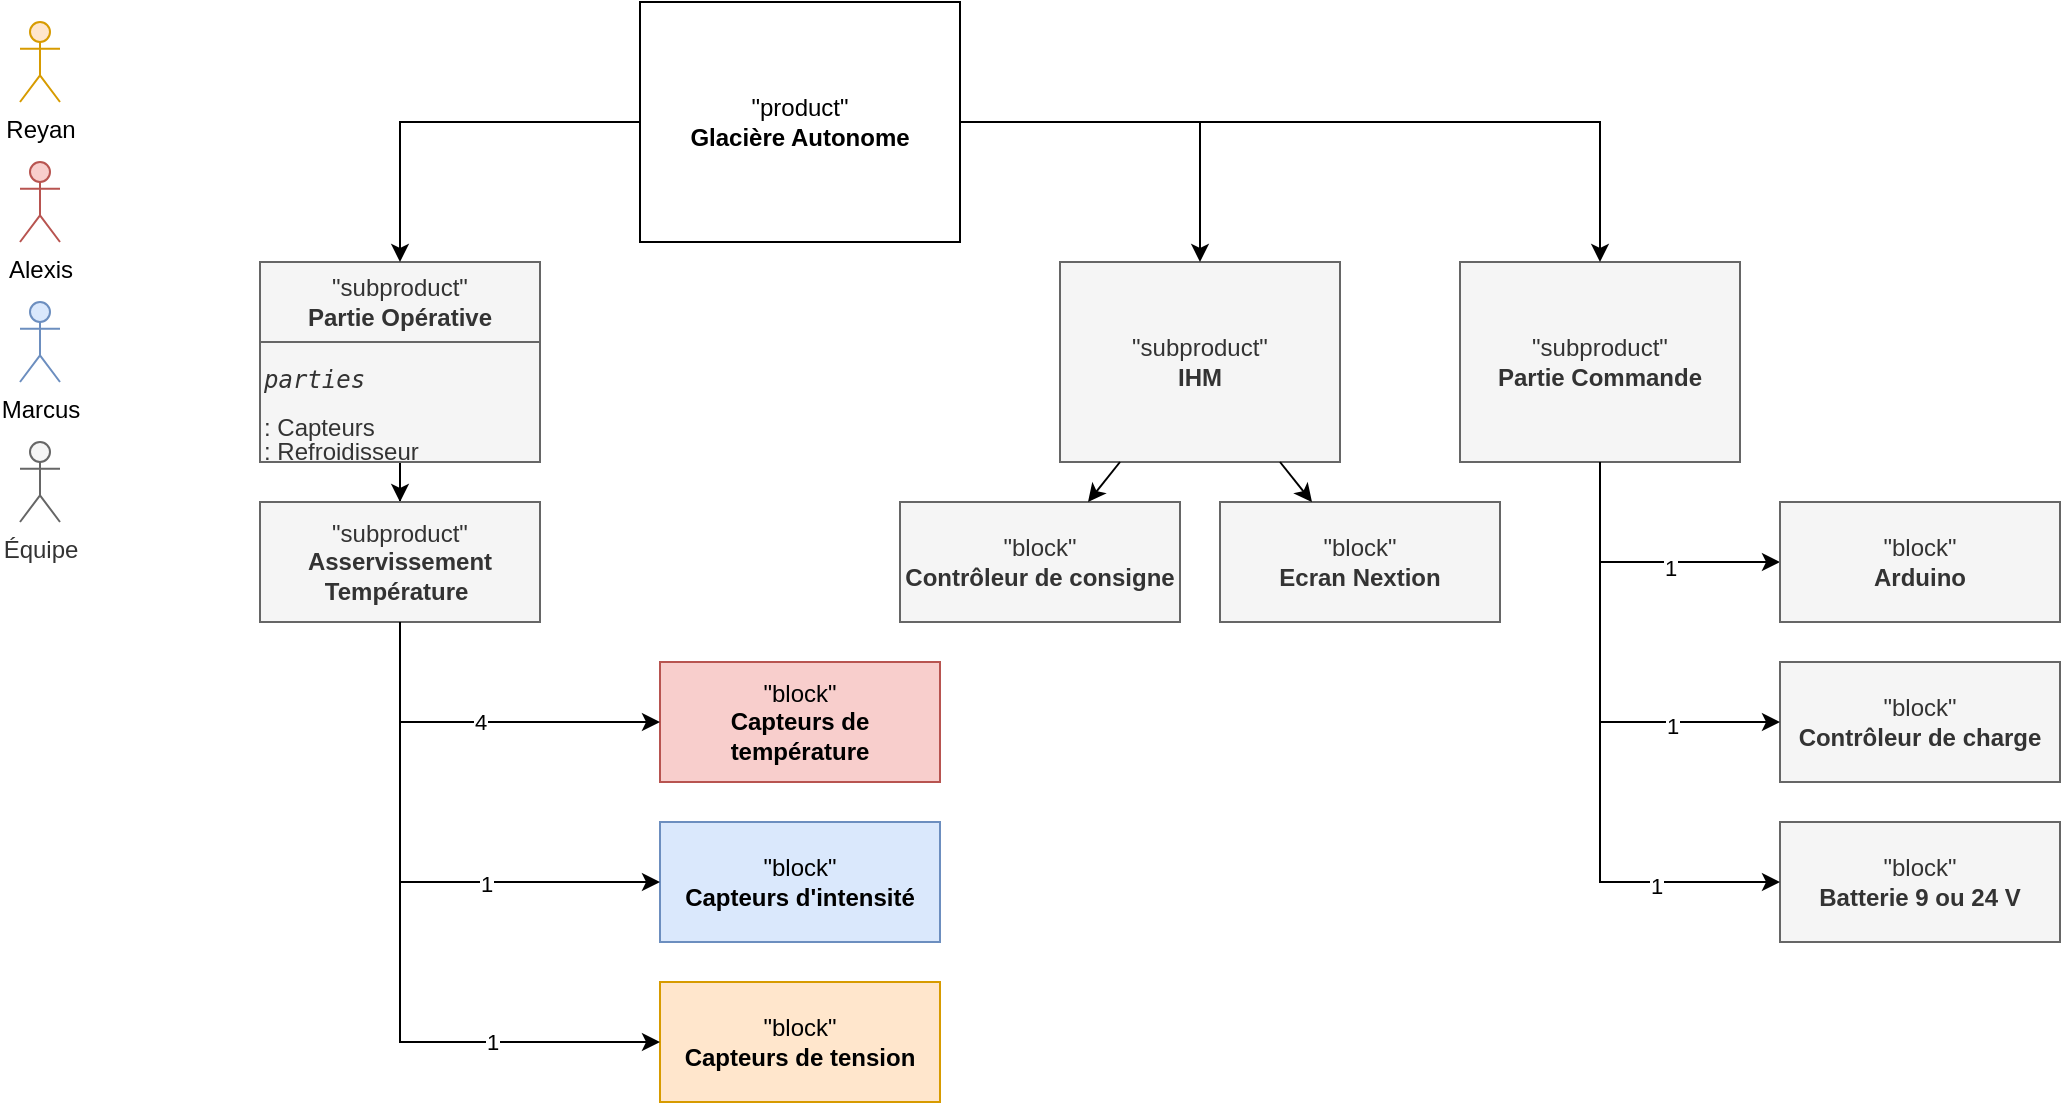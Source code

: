 <mxfile version="20.8.16" type="device"><diagram name="Page-1" id="IXou4CU1-047a_NFkYmc"><mxGraphModel dx="1277" dy="605" grid="0" gridSize="10" guides="1" tooltips="1" connect="1" arrows="1" fold="1" page="0" pageScale="1" pageWidth="827" pageHeight="1169" math="0" shadow="0"><root><mxCell id="0"/><mxCell id="1" parent="0"/><mxCell id="JaKzBIbOgL18qR4oGlUj-1" value="&quot;product&quot;&lt;br&gt;&lt;b&gt;Glacière Autonome&lt;/b&gt;" style="rounded=0;whiteSpace=wrap;html=1;" parent="1" vertex="1"><mxGeometry x="280" y="320" width="160" height="120" as="geometry"/></mxCell><mxCell id="JaKzBIbOgL18qR4oGlUj-2" value="&quot;subproduct&quot;&lt;br&gt;&lt;b&gt;IHM&lt;/b&gt;" style="rounded=0;whiteSpace=wrap;html=1;fillColor=#f5f5f5;fontColor=#333333;strokeColor=#666666;" parent="1" vertex="1"><mxGeometry x="490" y="450" width="140" height="100" as="geometry"/></mxCell><mxCell id="JaKzBIbOgL18qR4oGlUj-4" value="" style="endArrow=classic;html=1;rounded=0;" parent="1" source="JaKzBIbOgL18qR4oGlUj-1" target="JaKzBIbOgL18qR4oGlUj-2" edge="1"><mxGeometry width="50" height="50" relative="1" as="geometry"><mxPoint x="340" y="460" as="sourcePoint"/><mxPoint x="390" y="410" as="targetPoint"/><Array as="points"><mxPoint x="560" y="380"/></Array></mxGeometry></mxCell><mxCell id="JaKzBIbOgL18qR4oGlUj-5" value="&quot;subproduct&quot;&lt;br&gt;&lt;b&gt;Partie Opérative&lt;/b&gt;" style="rounded=0;whiteSpace=wrap;html=1;fillColor=#f5f5f5;fontColor=#333333;strokeColor=#666666;" parent="1" vertex="1"><mxGeometry x="90" y="450" width="140" height="40" as="geometry"/></mxCell><mxCell id="JaKzBIbOgL18qR4oGlUj-11" value="" style="edgeStyle=orthogonalEdgeStyle;rounded=0;orthogonalLoop=1;jettySize=auto;html=1;" parent="1" source="JaKzBIbOgL18qR4oGlUj-6" target="JaKzBIbOgL18qR4oGlUj-10" edge="1"><mxGeometry relative="1" as="geometry"/></mxCell><mxCell id="JaKzBIbOgL18qR4oGlUj-6" value="&lt;pre style=&quot;line-height: 100%;&quot;&gt;&lt;span style=&quot;background-color: initial;&quot;&gt;&lt;i style=&quot;&quot;&gt;&lt;font style=&quot;font-size: 12px;&quot;&gt;parties&lt;/font&gt;&lt;/i&gt;&lt;/span&gt;&lt;/pre&gt;&lt;div style=&quot;line-height: 100%;&quot;&gt;&lt;span style=&quot;background-color: initial;&quot;&gt;: Capteurs&lt;/span&gt;&lt;/div&gt;&lt;div style=&quot;line-height: 100%;&quot;&gt;&lt;span style=&quot;background-color: initial;&quot;&gt;: Refroidisseur&lt;/span&gt;&lt;/div&gt;" style="rounded=0;whiteSpace=wrap;html=1;align=left;fillColor=#f5f5f5;fontColor=#333333;strokeColor=#666666;" parent="1" vertex="1"><mxGeometry x="90" y="490" width="140" height="60" as="geometry"/></mxCell><mxCell id="JaKzBIbOgL18qR4oGlUj-7" value="" style="endArrow=classic;html=1;rounded=0;" parent="1" source="JaKzBIbOgL18qR4oGlUj-1" target="JaKzBIbOgL18qR4oGlUj-5" edge="1"><mxGeometry width="50" height="50" relative="1" as="geometry"><mxPoint x="310" y="500" as="sourcePoint"/><mxPoint x="360" y="450" as="targetPoint"/><Array as="points"><mxPoint x="160" y="380"/></Array></mxGeometry></mxCell><mxCell id="JaKzBIbOgL18qR4oGlUj-19" value="" style="edgeStyle=orthogonalEdgeStyle;rounded=0;orthogonalLoop=1;jettySize=auto;html=1;" parent="1" source="JaKzBIbOgL18qR4oGlUj-8" target="JaKzBIbOgL18qR4oGlUj-16" edge="1"><mxGeometry relative="1" as="geometry"><Array as="points"><mxPoint x="760" y="600"/></Array></mxGeometry></mxCell><mxCell id="JaKzBIbOgL18qR4oGlUj-20" value="1" style="edgeLabel;html=1;align=center;verticalAlign=middle;resizable=0;points=[];" parent="JaKzBIbOgL18qR4oGlUj-19" vertex="1" connectable="0"><mxGeometry x="0.214" y="-3" relative="1" as="geometry"><mxPoint as="offset"/></mxGeometry></mxCell><mxCell id="JaKzBIbOgL18qR4oGlUj-8" value="&quot;subproduct&quot;&lt;br&gt;&lt;b&gt;Partie Commande&lt;/b&gt;" style="rounded=0;whiteSpace=wrap;html=1;fillColor=#f5f5f5;fontColor=#333333;strokeColor=#666666;" parent="1" vertex="1"><mxGeometry x="690" y="450" width="140" height="100" as="geometry"/></mxCell><mxCell id="JaKzBIbOgL18qR4oGlUj-9" value="" style="endArrow=classic;html=1;rounded=0;" parent="1" source="JaKzBIbOgL18qR4oGlUj-1" target="JaKzBIbOgL18qR4oGlUj-8" edge="1"><mxGeometry width="50" height="50" relative="1" as="geometry"><mxPoint x="730" y="410" as="sourcePoint"/><mxPoint x="780" y="360" as="targetPoint"/><Array as="points"><mxPoint x="760" y="380"/></Array></mxGeometry></mxCell><mxCell id="JaKzBIbOgL18qR4oGlUj-10" value="&quot;subproduct&quot;&lt;br&gt;&lt;b&gt;Asservissement Température&lt;/b&gt;&amp;nbsp;" style="rounded=0;whiteSpace=wrap;html=1;fillColor=#f5f5f5;strokeColor=#666666;fontColor=#333333;" parent="1" vertex="1"><mxGeometry x="90" y="570" width="140" height="60" as="geometry"/></mxCell><mxCell id="JaKzBIbOgL18qR4oGlUj-12" value="&quot;block&quot;&lt;br&gt;&lt;b&gt;Capteurs de température&lt;/b&gt;" style="rounded=0;whiteSpace=wrap;html=1;fillColor=#f8cecc;strokeColor=#b85450;" parent="1" vertex="1"><mxGeometry x="290" y="650" width="140" height="60" as="geometry"/></mxCell><mxCell id="JaKzBIbOgL18qR4oGlUj-13" value="&quot;block&quot;&lt;br&gt;&lt;b&gt;Capteurs d'intensité&lt;/b&gt;" style="rounded=0;whiteSpace=wrap;html=1;fillColor=#dae8fc;strokeColor=#6c8ebf;" parent="1" vertex="1"><mxGeometry x="290" y="730" width="140" height="60" as="geometry"/></mxCell><mxCell id="JaKzBIbOgL18qR4oGlUj-14" value="4" style="endArrow=classic;html=1;rounded=0;" parent="1" source="JaKzBIbOgL18qR4oGlUj-10" target="JaKzBIbOgL18qR4oGlUj-12" edge="1"><mxGeometry width="50" height="50" relative="1" as="geometry"><mxPoint x="230" y="670" as="sourcePoint"/><mxPoint x="280" y="620" as="targetPoint"/><Array as="points"><mxPoint x="160" y="680"/></Array></mxGeometry></mxCell><mxCell id="JaKzBIbOgL18qR4oGlUj-15" value="" style="endArrow=classic;html=1;rounded=0;" parent="1" source="JaKzBIbOgL18qR4oGlUj-10" target="JaKzBIbOgL18qR4oGlUj-13" edge="1"><mxGeometry width="50" height="50" relative="1" as="geometry"><mxPoint x="230" y="670" as="sourcePoint"/><mxPoint x="280" y="620" as="targetPoint"/><Array as="points"><mxPoint x="160" y="760"/></Array></mxGeometry></mxCell><mxCell id="JaKzBIbOgL18qR4oGlUj-18" value="1" style="edgeLabel;html=1;align=center;verticalAlign=middle;resizable=0;points=[];" parent="JaKzBIbOgL18qR4oGlUj-15" vertex="1" connectable="0"><mxGeometry x="0.328" y="-2" relative="1" as="geometry"><mxPoint y="-1" as="offset"/></mxGeometry></mxCell><mxCell id="JaKzBIbOgL18qR4oGlUj-16" value="&quot;block&quot;&lt;br&gt;&lt;b&gt;Arduino&lt;/b&gt;" style="rounded=0;whiteSpace=wrap;html=1;fillColor=#f5f5f5;fontColor=#333333;strokeColor=#666666;" parent="1" vertex="1"><mxGeometry x="850" y="570" width="140" height="60" as="geometry"/></mxCell><mxCell id="JaKzBIbOgL18qR4oGlUj-21" value="&quot;block&quot;&lt;br&gt;&lt;b&gt;Contrôleur&amp;nbsp;de charge&lt;/b&gt;" style="rounded=0;whiteSpace=wrap;html=1;fillColor=#f5f5f5;strokeColor=#666666;fontColor=#333333;" parent="1" vertex="1"><mxGeometry x="850" y="650" width="140" height="60" as="geometry"/></mxCell><mxCell id="JaKzBIbOgL18qR4oGlUj-22" value="" style="endArrow=classic;html=1;rounded=0;" parent="1" source="JaKzBIbOgL18qR4oGlUj-8" target="JaKzBIbOgL18qR4oGlUj-21" edge="1"><mxGeometry width="50" height="50" relative="1" as="geometry"><mxPoint x="750" y="650" as="sourcePoint"/><mxPoint x="800" y="600" as="targetPoint"/><Array as="points"><mxPoint x="760" y="680"/></Array></mxGeometry></mxCell><mxCell id="JaKzBIbOgL18qR4oGlUj-23" value="1" style="edgeLabel;html=1;align=center;verticalAlign=middle;resizable=0;points=[];" parent="JaKzBIbOgL18qR4oGlUj-22" vertex="1" connectable="0"><mxGeometry x="0.51" y="-2" relative="1" as="geometry"><mxPoint as="offset"/></mxGeometry></mxCell><mxCell id="JaKzBIbOgL18qR4oGlUj-24" value="&quot;block&quot;&lt;br&gt;&lt;b&gt;Batterie 9 ou 24 V&lt;/b&gt;" style="rounded=0;whiteSpace=wrap;html=1;fillColor=#f5f5f5;strokeColor=#666666;fontColor=#333333;" parent="1" vertex="1"><mxGeometry x="850" y="730" width="140" height="60" as="geometry"/></mxCell><mxCell id="JaKzBIbOgL18qR4oGlUj-25" value="" style="endArrow=classic;html=1;rounded=0;" parent="1" source="JaKzBIbOgL18qR4oGlUj-8" target="JaKzBIbOgL18qR4oGlUj-24" edge="1"><mxGeometry width="50" height="50" relative="1" as="geometry"><mxPoint x="780" y="700" as="sourcePoint"/><mxPoint x="830" y="650" as="targetPoint"/><Array as="points"><mxPoint x="760" y="760"/></Array></mxGeometry></mxCell><mxCell id="JaKzBIbOgL18qR4oGlUj-33" value="1" style="edgeLabel;html=1;align=center;verticalAlign=middle;resizable=0;points=[];" parent="JaKzBIbOgL18qR4oGlUj-25" vertex="1" connectable="0"><mxGeometry x="0.583" y="-2" relative="1" as="geometry"><mxPoint as="offset"/></mxGeometry></mxCell><mxCell id="JaKzBIbOgL18qR4oGlUj-26" value="&quot;block&quot;&lt;br&gt;&lt;b&gt;Ecran Nextion&lt;/b&gt;" style="rounded=0;whiteSpace=wrap;html=1;fillColor=#f5f5f5;fontColor=#333333;strokeColor=#666666;" parent="1" vertex="1"><mxGeometry x="570" y="570" width="140" height="60" as="geometry"/></mxCell><mxCell id="JaKzBIbOgL18qR4oGlUj-27" value="&quot;block&quot;&lt;br&gt;&lt;b&gt;Contrôleur&amp;nbsp;de consigne&lt;/b&gt;" style="rounded=0;whiteSpace=wrap;html=1;fillColor=#f5f5f5;strokeColor=#666666;fontColor=#333333;" parent="1" vertex="1"><mxGeometry x="410" y="570" width="140" height="60" as="geometry"/></mxCell><mxCell id="JaKzBIbOgL18qR4oGlUj-28" value="" style="endArrow=classic;html=1;rounded=0;" parent="1" source="JaKzBIbOgL18qR4oGlUj-2" target="JaKzBIbOgL18qR4oGlUj-27" edge="1"><mxGeometry width="50" height="50" relative="1" as="geometry"><mxPoint x="460" y="640" as="sourcePoint"/><mxPoint x="510" y="590" as="targetPoint"/></mxGeometry></mxCell><mxCell id="JaKzBIbOgL18qR4oGlUj-29" value="" style="endArrow=classic;html=1;rounded=0;" parent="1" source="JaKzBIbOgL18qR4oGlUj-2" target="JaKzBIbOgL18qR4oGlUj-26" edge="1"><mxGeometry width="50" height="50" relative="1" as="geometry"><mxPoint x="460" y="640" as="sourcePoint"/><mxPoint x="510" y="590" as="targetPoint"/></mxGeometry></mxCell><mxCell id="JaKzBIbOgL18qR4oGlUj-34" value="Reyan" style="shape=umlActor;verticalLabelPosition=bottom;verticalAlign=top;html=1;outlineConnect=0;fillColor=#ffe6cc;strokeColor=#d79b00;" parent="1" vertex="1"><mxGeometry x="-30" y="330" width="20" height="40" as="geometry"/></mxCell><mxCell id="JaKzBIbOgL18qR4oGlUj-35" value="Alexis" style="shape=umlActor;verticalLabelPosition=bottom;verticalAlign=top;html=1;outlineConnect=0;fillColor=#f8cecc;strokeColor=#b85450;" parent="1" vertex="1"><mxGeometry x="-30" y="400" width="20" height="40" as="geometry"/></mxCell><mxCell id="JaKzBIbOgL18qR4oGlUj-36" value="Marcus" style="shape=umlActor;verticalLabelPosition=bottom;verticalAlign=top;html=1;outlineConnect=0;fillColor=#dae8fc;strokeColor=#6c8ebf;" parent="1" vertex="1"><mxGeometry x="-30" y="470" width="20" height="40" as="geometry"/></mxCell><mxCell id="ZQVsk4IipG-wC1m4FNt5-1" value="&quot;block&quot;&lt;br&gt;&lt;b&gt;Capteurs de tension&lt;/b&gt;" style="rounded=0;whiteSpace=wrap;html=1;fillColor=#ffe6cc;strokeColor=#d79b00;" parent="1" vertex="1"><mxGeometry x="290" y="810" width="140" height="60" as="geometry"/></mxCell><mxCell id="ZQVsk4IipG-wC1m4FNt5-2" value="" style="endArrow=classic;html=1;rounded=0;" parent="1" source="JaKzBIbOgL18qR4oGlUj-10" target="ZQVsk4IipG-wC1m4FNt5-1" edge="1"><mxGeometry width="50" height="50" relative="1" as="geometry"><mxPoint x="400" y="710" as="sourcePoint"/><mxPoint x="450" y="660" as="targetPoint"/><Array as="points"><mxPoint x="160" y="840"/></Array></mxGeometry></mxCell><mxCell id="ZQVsk4IipG-wC1m4FNt5-3" value="1" style="edgeLabel;html=1;align=center;verticalAlign=middle;resizable=0;points=[];" parent="ZQVsk4IipG-wC1m4FNt5-2" vertex="1" connectable="0"><mxGeometry x="0.506" relative="1" as="geometry"><mxPoint as="offset"/></mxGeometry></mxCell><mxCell id="4fsGbvD1l_-uDQxFsKUB-1" value="Équipe" style="shape=umlActor;verticalLabelPosition=bottom;verticalAlign=top;html=1;outlineConnect=0;fillColor=#f5f5f5;strokeColor=#666666;fontColor=#333333;" vertex="1" parent="1"><mxGeometry x="-30" y="540" width="20" height="40" as="geometry"/></mxCell></root></mxGraphModel></diagram></mxfile>